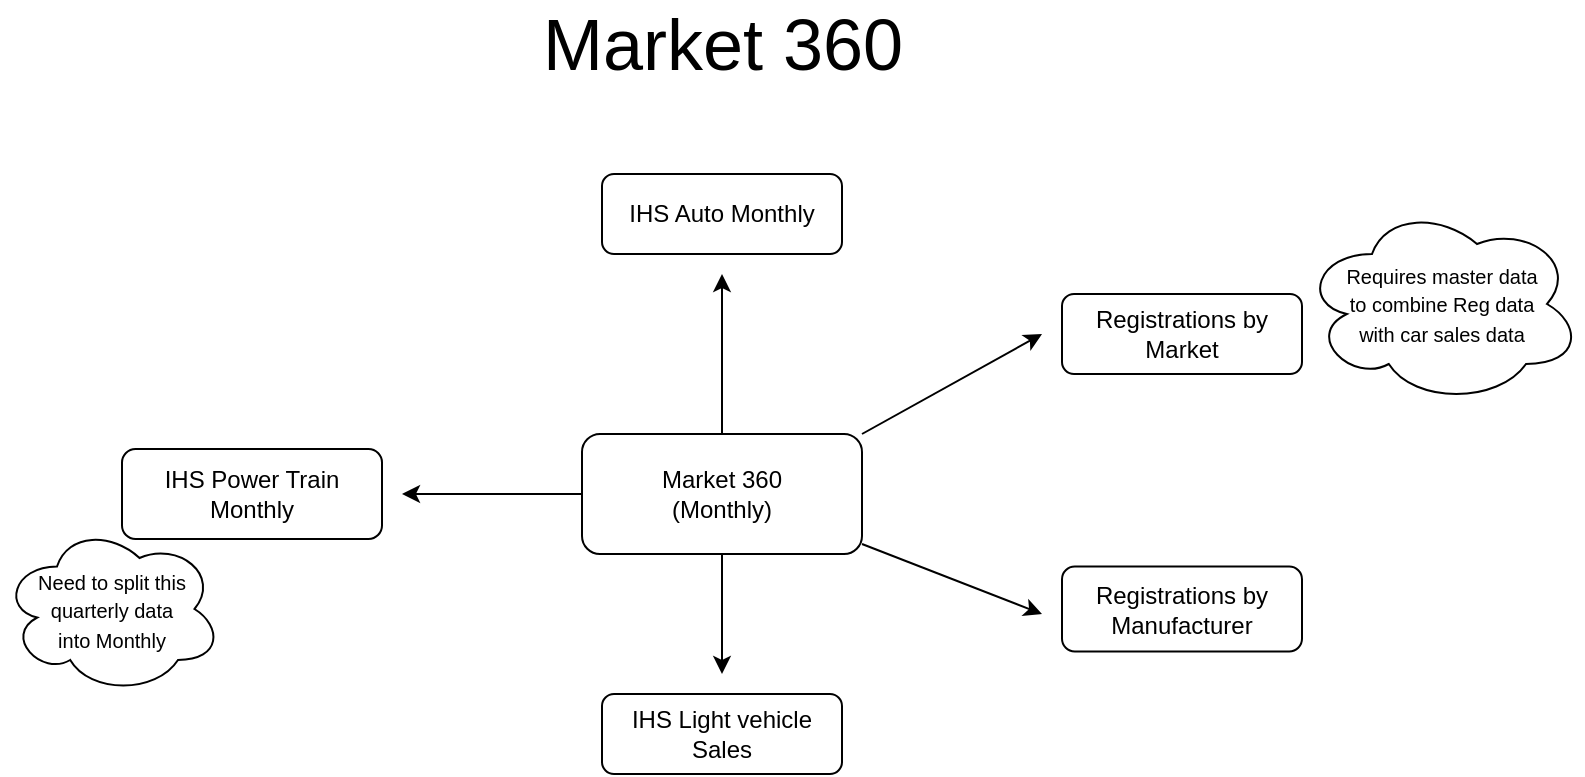 <mxfile version="14.7.0" type="github">
  <diagram id="5T8ryTa-DwjFXM72H6Bw" name="Page-1">
    <mxGraphModel dx="1022" dy="1578" grid="1" gridSize="10" guides="1" tooltips="1" connect="1" arrows="1" fold="1" page="1" pageScale="1" pageWidth="850" pageHeight="1100" math="0" shadow="0">
      <root>
        <mxCell id="0" />
        <mxCell id="1" parent="0" />
        <mxCell id="bdmofcA4CCK6O6f4GGw1-12" style="edgeStyle=orthogonalEdgeStyle;rounded=0;orthogonalLoop=1;jettySize=auto;html=1;" edge="1" parent="1" source="bdmofcA4CCK6O6f4GGw1-1">
          <mxGeometry relative="1" as="geometry">
            <mxPoint x="380" y="90" as="targetPoint" />
          </mxGeometry>
        </mxCell>
        <mxCell id="bdmofcA4CCK6O6f4GGw1-13" style="edgeStyle=orthogonalEdgeStyle;rounded=0;orthogonalLoop=1;jettySize=auto;html=1;" edge="1" parent="1" source="bdmofcA4CCK6O6f4GGw1-1">
          <mxGeometry relative="1" as="geometry">
            <mxPoint x="220" y="200" as="targetPoint" />
          </mxGeometry>
        </mxCell>
        <mxCell id="bdmofcA4CCK6O6f4GGw1-14" style="edgeStyle=orthogonalEdgeStyle;rounded=0;orthogonalLoop=1;jettySize=auto;html=1;" edge="1" parent="1" source="bdmofcA4CCK6O6f4GGw1-1">
          <mxGeometry relative="1" as="geometry">
            <mxPoint x="380" y="290" as="targetPoint" />
          </mxGeometry>
        </mxCell>
        <mxCell id="bdmofcA4CCK6O6f4GGw1-1" value="Market 360&lt;br&gt;(Monthly)" style="rounded=1;whiteSpace=wrap;html=1;" vertex="1" parent="1">
          <mxGeometry x="310" y="170" width="140" height="60" as="geometry" />
        </mxCell>
        <mxCell id="bdmofcA4CCK6O6f4GGw1-2" value="" style="endArrow=classic;html=1;" edge="1" parent="1">
          <mxGeometry width="50" height="50" relative="1" as="geometry">
            <mxPoint x="450" y="170" as="sourcePoint" />
            <mxPoint x="540" y="120" as="targetPoint" />
          </mxGeometry>
        </mxCell>
        <mxCell id="bdmofcA4CCK6O6f4GGw1-4" value="Registrations by Market" style="rounded=1;whiteSpace=wrap;html=1;" vertex="1" parent="1">
          <mxGeometry x="550" y="100" width="120" height="40" as="geometry" />
        </mxCell>
        <mxCell id="bdmofcA4CCK6O6f4GGw1-5" value="Registrations by Manufacturer" style="rounded=1;whiteSpace=wrap;html=1;" vertex="1" parent="1">
          <mxGeometry x="550" y="236.25" width="120" height="42.5" as="geometry" />
        </mxCell>
        <mxCell id="bdmofcA4CCK6O6f4GGw1-7" value="&lt;font style=&quot;font-size: 10px&quot;&gt;Requires master data &lt;br&gt;to combine Reg data &lt;br&gt;with car sales data&lt;/font&gt;" style="ellipse;shape=cloud;whiteSpace=wrap;html=1;" vertex="1" parent="1">
          <mxGeometry x="670" y="55" width="140" height="100" as="geometry" />
        </mxCell>
        <mxCell id="bdmofcA4CCK6O6f4GGw1-8" value="IHS Light vehicle Sales" style="rounded=1;whiteSpace=wrap;html=1;" vertex="1" parent="1">
          <mxGeometry x="320" y="300" width="120" height="40" as="geometry" />
        </mxCell>
        <mxCell id="bdmofcA4CCK6O6f4GGw1-9" value="IHS Power Train Monthly" style="rounded=1;whiteSpace=wrap;html=1;" vertex="1" parent="1">
          <mxGeometry x="80" y="177.5" width="130" height="45" as="geometry" />
        </mxCell>
        <mxCell id="bdmofcA4CCK6O6f4GGw1-10" value="IHS Auto Monthly" style="rounded=1;whiteSpace=wrap;html=1;" vertex="1" parent="1">
          <mxGeometry x="320" y="40" width="120" height="40" as="geometry" />
        </mxCell>
        <mxCell id="bdmofcA4CCK6O6f4GGw1-15" value="" style="endArrow=classic;html=1;" edge="1" parent="1">
          <mxGeometry width="50" height="50" relative="1" as="geometry">
            <mxPoint x="450" y="225" as="sourcePoint" />
            <mxPoint x="540" y="260" as="targetPoint" />
          </mxGeometry>
        </mxCell>
        <mxCell id="bdmofcA4CCK6O6f4GGw1-16" value="&lt;span style=&quot;font-size: 10px&quot;&gt;Need to split this &lt;br&gt;quarterly data &lt;br&gt;into Monthly&lt;/span&gt;" style="ellipse;shape=cloud;whiteSpace=wrap;html=1;" vertex="1" parent="1">
          <mxGeometry x="20" y="215" width="110" height="85" as="geometry" />
        </mxCell>
        <mxCell id="bdmofcA4CCK6O6f4GGw1-19" value="&lt;font style=&quot;font-size: 36px&quot;&gt;Market 360&lt;/font&gt;" style="text;html=1;align=center;verticalAlign=middle;resizable=0;points=[];autosize=1;strokeColor=none;" vertex="1" parent="1">
          <mxGeometry x="280" y="-40" width="200" height="30" as="geometry" />
        </mxCell>
      </root>
    </mxGraphModel>
  </diagram>
</mxfile>
